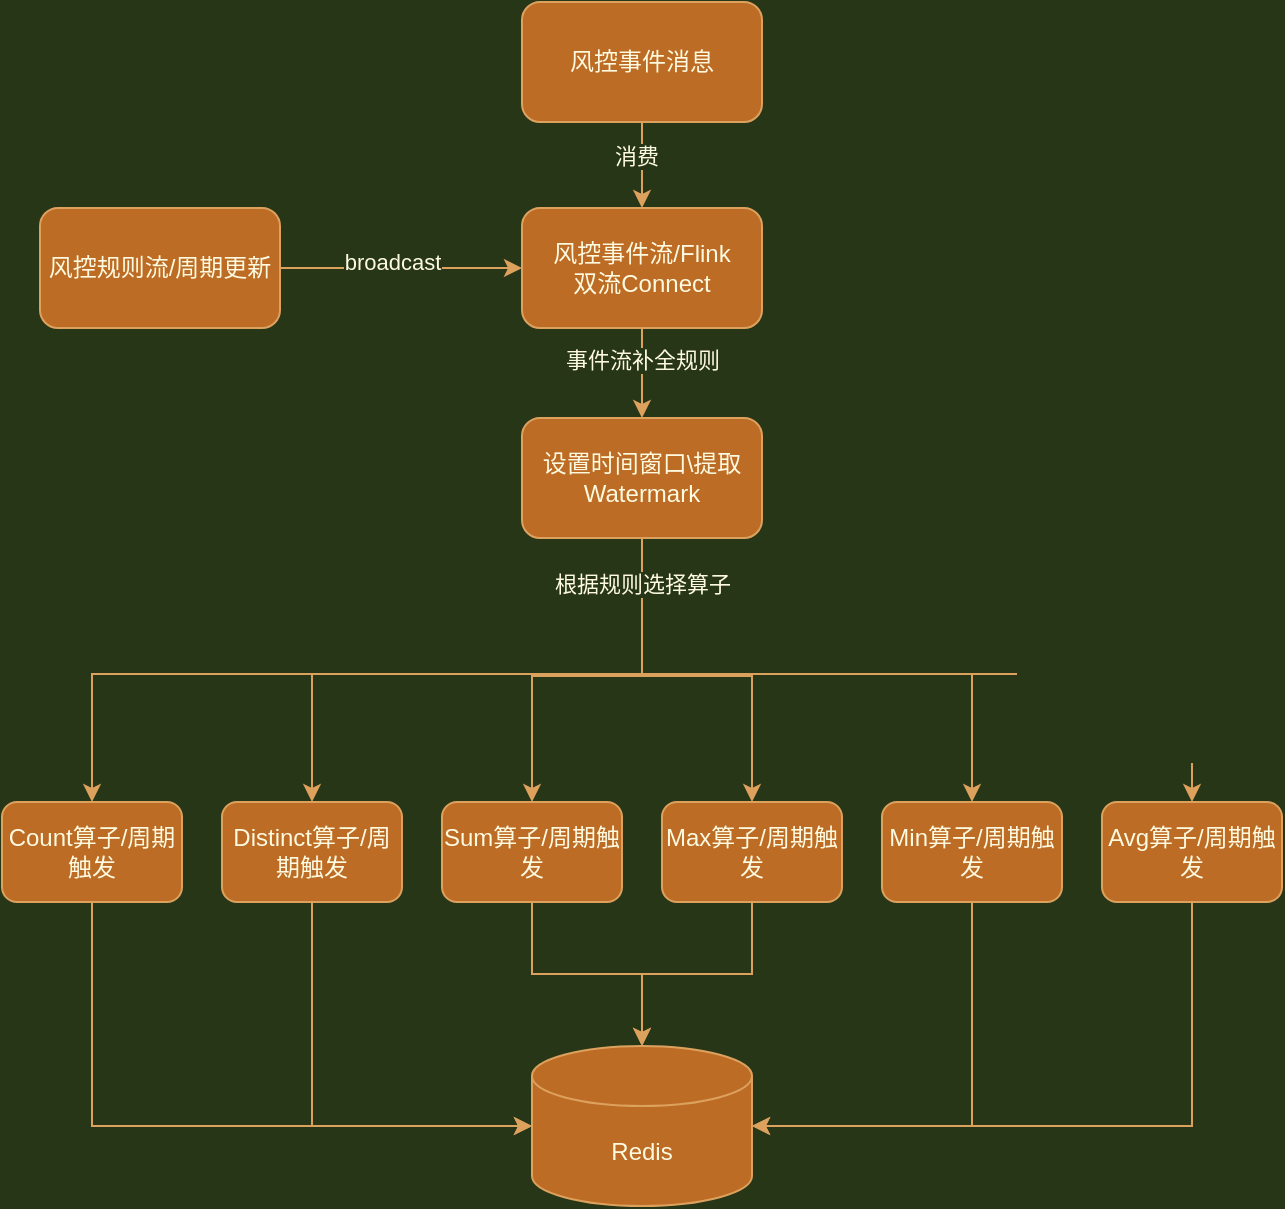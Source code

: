 <mxfile version="14.2.7" type="github"><diagram id="9ik1-br6gfZZ6wv1bIjM" name="Page-1"><mxGraphModel dx="1047" dy="657" grid="0" gridSize="10" guides="1" tooltips="1" connect="1" arrows="1" fold="1" page="1" pageScale="1" pageWidth="827" pageHeight="1169" background="#283618" math="0" shadow="0"><root><mxCell id="0"/><mxCell id="1" parent="0"/><mxCell id="yudqlnheYnadhSwOlLP4-13" style="edgeStyle=orthogonalEdgeStyle;rounded=0;orthogonalLoop=1;jettySize=auto;html=1;entryX=0.5;entryY=0;entryDx=0;entryDy=0;labelBackgroundColor=#283618;strokeColor=#DDA15E;fontColor=#FEFAE0;" edge="1" parent="1" source="yudqlnheYnadhSwOlLP4-1" target="yudqlnheYnadhSwOlLP4-3"><mxGeometry relative="1" as="geometry"/></mxCell><mxCell id="yudqlnheYnadhSwOlLP4-17" value="消费" style="edgeLabel;html=1;align=center;verticalAlign=middle;resizable=0;points=[];labelBackgroundColor=#283618;fontColor=#FEFAE0;" vertex="1" connectable="0" parent="yudqlnheYnadhSwOlLP4-13"><mxGeometry x="-0.2" y="-3" relative="1" as="geometry"><mxPoint as="offset"/></mxGeometry></mxCell><mxCell id="yudqlnheYnadhSwOlLP4-1" value="风控事件消息" style="rounded=1;whiteSpace=wrap;html=1;fillColor=#BC6C25;strokeColor=#DDA15E;fontColor=#FEFAE0;" vertex="1" parent="1"><mxGeometry x="340" y="4" width="120" height="60" as="geometry"/></mxCell><mxCell id="yudqlnheYnadhSwOlLP4-12" style="edgeStyle=orthogonalEdgeStyle;rounded=0;orthogonalLoop=1;jettySize=auto;html=1;entryX=0;entryY=0.5;entryDx=0;entryDy=0;labelBackgroundColor=#283618;strokeColor=#DDA15E;fontColor=#FEFAE0;" edge="1" parent="1" source="yudqlnheYnadhSwOlLP4-2" target="yudqlnheYnadhSwOlLP4-3"><mxGeometry relative="1" as="geometry"/></mxCell><mxCell id="yudqlnheYnadhSwOlLP4-15" value="broadcast" style="edgeLabel;html=1;align=center;verticalAlign=middle;resizable=0;points=[];labelBackgroundColor=#283618;fontColor=#FEFAE0;" vertex="1" connectable="0" parent="yudqlnheYnadhSwOlLP4-12"><mxGeometry x="-0.083" y="3" relative="1" as="geometry"><mxPoint as="offset"/></mxGeometry></mxCell><mxCell id="yudqlnheYnadhSwOlLP4-2" value="风控规则流/周期更新" style="rounded=1;whiteSpace=wrap;html=1;fillColor=#BC6C25;strokeColor=#DDA15E;fontColor=#FEFAE0;" vertex="1" parent="1"><mxGeometry x="99" y="107" width="120" height="60" as="geometry"/></mxCell><mxCell id="yudqlnheYnadhSwOlLP4-18" style="edgeStyle=orthogonalEdgeStyle;rounded=0;orthogonalLoop=1;jettySize=auto;html=1;exitX=0.5;exitY=1;exitDx=0;exitDy=0;labelBackgroundColor=#283618;strokeColor=#DDA15E;fontColor=#FEFAE0;" edge="1" parent="1" source="yudqlnheYnadhSwOlLP4-3" target="yudqlnheYnadhSwOlLP4-4"><mxGeometry relative="1" as="geometry"/></mxCell><mxCell id="yudqlnheYnadhSwOlLP4-49" value="事件流补全规则" style="edgeLabel;html=1;align=center;verticalAlign=middle;resizable=0;points=[];labelBackgroundColor=#283618;fontColor=#FEFAE0;" vertex="1" connectable="0" parent="yudqlnheYnadhSwOlLP4-18"><mxGeometry x="-0.28" relative="1" as="geometry"><mxPoint as="offset"/></mxGeometry></mxCell><mxCell id="yudqlnheYnadhSwOlLP4-3" value="风控事件流/Flink&lt;br&gt;双流Connect" style="rounded=1;whiteSpace=wrap;html=1;fillColor=#BC6C25;strokeColor=#DDA15E;fontColor=#FEFAE0;" vertex="1" parent="1"><mxGeometry x="340" y="107" width="120" height="60" as="geometry"/></mxCell><mxCell id="yudqlnheYnadhSwOlLP4-25" style="edgeStyle=orthogonalEdgeStyle;rounded=0;orthogonalLoop=1;jettySize=auto;html=1;entryX=0.5;entryY=0;entryDx=0;entryDy=0;labelBackgroundColor=#283618;strokeColor=#DDA15E;fontColor=#FEFAE0;" edge="1" parent="1" source="yudqlnheYnadhSwOlLP4-4" target="yudqlnheYnadhSwOlLP4-5"><mxGeometry relative="1" as="geometry"><Array as="points"><mxPoint x="400" y="340"/><mxPoint x="125" y="340"/></Array></mxGeometry></mxCell><mxCell id="yudqlnheYnadhSwOlLP4-27" style="edgeStyle=orthogonalEdgeStyle;rounded=0;orthogonalLoop=1;jettySize=auto;html=1;entryX=0.5;entryY=0;entryDx=0;entryDy=0;labelBackgroundColor=#283618;strokeColor=#DDA15E;fontColor=#FEFAE0;" edge="1" parent="1" source="yudqlnheYnadhSwOlLP4-4" target="yudqlnheYnadhSwOlLP4-20"><mxGeometry relative="1" as="geometry"><Array as="points"><mxPoint x="400" y="341"/><mxPoint x="345" y="341"/></Array></mxGeometry></mxCell><mxCell id="yudqlnheYnadhSwOlLP4-31" style="edgeStyle=orthogonalEdgeStyle;rounded=0;orthogonalLoop=1;jettySize=auto;html=1;entryX=0.5;entryY=0;entryDx=0;entryDy=0;labelBackgroundColor=#283618;strokeColor=#DDA15E;fontColor=#FEFAE0;" edge="1" parent="1" source="yudqlnheYnadhSwOlLP4-4" target="yudqlnheYnadhSwOlLP4-21"><mxGeometry relative="1" as="geometry"><Array as="points"><mxPoint x="400" y="341"/><mxPoint x="455" y="341"/></Array></mxGeometry></mxCell><mxCell id="yudqlnheYnadhSwOlLP4-32" style="edgeStyle=orthogonalEdgeStyle;rounded=0;orthogonalLoop=1;jettySize=auto;html=1;labelBackgroundColor=#283618;strokeColor=#DDA15E;fontColor=#FEFAE0;" edge="1" parent="1" source="yudqlnheYnadhSwOlLP4-4" target="yudqlnheYnadhSwOlLP4-22"><mxGeometry relative="1" as="geometry"><Array as="points"><mxPoint x="400" y="340"/><mxPoint x="565" y="340"/></Array></mxGeometry></mxCell><mxCell id="yudqlnheYnadhSwOlLP4-33" style="edgeStyle=orthogonalEdgeStyle;rounded=0;orthogonalLoop=1;jettySize=auto;html=1;entryX=0.5;entryY=0;entryDx=0;entryDy=0;labelBackgroundColor=#283618;strokeColor=#DDA15E;fontColor=#FEFAE0;" edge="1" parent="1" source="yudqlnheYnadhSwOlLP4-4" target="yudqlnheYnadhSwOlLP4-23"><mxGeometry relative="1" as="geometry"><Array as="points"><mxPoint x="400" y="340"/><mxPoint x="675" y="340"/></Array></mxGeometry></mxCell><mxCell id="yudqlnheYnadhSwOlLP4-34" value="&lt;span style=&quot;color: rgba(0 , 0 , 0 , 0) ; font-family: monospace ; font-size: 0px ; background-color: rgb(248 , 249 , 250)&quot;&gt;%3CmxGraphModel%3E%3Croot%3E%3CmxCell%20id%3D%220%22%2F%3E%3CmxCell%20id%3D%221%22%20parent%3D%220%22%2F%3E%3CmxCell%20id%3D%222%22%20value%3D%22%E6%BB%A1%E8%B6%B3%E8%A7%84%E5%88%99%22%20style%3D%22edgeLabel%3Bhtml%3D1%3Balign%3Dcenter%3BverticalAlign%3Dmiddle%3Bresizable%3D0%3Bpoints%3D%5B%5D%3B%22%20vertex%3D%221%22%20connectable%3D%220%22%20parent%3D%221%22%3E%3CmxGeometry%20x%3D%22126%22%20y%3D%22389%22%20as%3D%22geometry%22%2F%3E%3C%2FmxCell%3E%3C%2Froot%3E%3C%2FmxGraphModel%3E&lt;/span&gt;" style="edgeStyle=orthogonalEdgeStyle;rounded=0;orthogonalLoop=1;jettySize=auto;html=1;labelBackgroundColor=#283618;strokeColor=#DDA15E;fontColor=#FEFAE0;" edge="1" parent="1" source="yudqlnheYnadhSwOlLP4-4" target="yudqlnheYnadhSwOlLP4-19"><mxGeometry relative="1" as="geometry"><Array as="points"><mxPoint x="400" y="340"/><mxPoint x="235" y="340"/></Array></mxGeometry></mxCell><mxCell id="yudqlnheYnadhSwOlLP4-51" value="根据规则选择算子" style="edgeLabel;html=1;align=center;verticalAlign=middle;resizable=0;points=[];labelBackgroundColor=#283618;fontColor=#FEFAE0;" vertex="1" connectable="0" parent="yudqlnheYnadhSwOlLP4-34"><mxGeometry x="-0.847" relative="1" as="geometry"><mxPoint as="offset"/></mxGeometry></mxCell><mxCell id="yudqlnheYnadhSwOlLP4-4" value="设置时间窗口\提取Watermark" style="rounded=1;whiteSpace=wrap;html=1;fillColor=#BC6C25;strokeColor=#DDA15E;fontColor=#FEFAE0;" vertex="1" parent="1"><mxGeometry x="340" y="212" width="120" height="60" as="geometry"/></mxCell><mxCell id="yudqlnheYnadhSwOlLP4-36" style="edgeStyle=orthogonalEdgeStyle;rounded=0;orthogonalLoop=1;jettySize=auto;html=1;entryX=0;entryY=0.5;entryDx=0;entryDy=0;entryPerimeter=0;exitX=0.5;exitY=1;exitDx=0;exitDy=0;labelBackgroundColor=#283618;strokeColor=#DDA15E;fontColor=#FEFAE0;" edge="1" parent="1" source="yudqlnheYnadhSwOlLP4-5" target="yudqlnheYnadhSwOlLP4-24"><mxGeometry relative="1" as="geometry"><mxPoint x="150" y="510" as="sourcePoint"/></mxGeometry></mxCell><mxCell id="yudqlnheYnadhSwOlLP4-5" value="Count算子/周期触发" style="rounded=1;whiteSpace=wrap;html=1;fillColor=#BC6C25;strokeColor=#DDA15E;fontStyle=0;align=center;verticalAlign=middle;fontColor=#FEFAE0;" vertex="1" parent="1"><mxGeometry x="80" y="404" width="90" height="50" as="geometry"/></mxCell><mxCell id="yudqlnheYnadhSwOlLP4-37" style="edgeStyle=orthogonalEdgeStyle;rounded=0;orthogonalLoop=1;jettySize=auto;html=1;entryX=0;entryY=0.5;entryDx=0;entryDy=0;entryPerimeter=0;exitX=0.5;exitY=1;exitDx=0;exitDy=0;labelBackgroundColor=#283618;strokeColor=#DDA15E;fontColor=#FEFAE0;" edge="1" parent="1" source="yudqlnheYnadhSwOlLP4-19" target="yudqlnheYnadhSwOlLP4-24"><mxGeometry relative="1" as="geometry"/></mxCell><mxCell id="yudqlnheYnadhSwOlLP4-19" value="Distinct算子/周期触发" style="rounded=1;whiteSpace=wrap;html=1;fillColor=#BC6C25;strokeColor=#DDA15E;fontStyle=0;align=center;verticalAlign=middle;fontColor=#FEFAE0;" vertex="1" parent="1"><mxGeometry x="190" y="404" width="90" height="50" as="geometry"/></mxCell><mxCell id="yudqlnheYnadhSwOlLP4-38" style="edgeStyle=orthogonalEdgeStyle;rounded=0;orthogonalLoop=1;jettySize=auto;html=1;entryX=0.5;entryY=0;entryDx=0;entryDy=0;entryPerimeter=0;labelBackgroundColor=#283618;strokeColor=#DDA15E;fontColor=#FEFAE0;" edge="1" parent="1" source="yudqlnheYnadhSwOlLP4-20" target="yudqlnheYnadhSwOlLP4-24"><mxGeometry relative="1" as="geometry"/></mxCell><mxCell id="yudqlnheYnadhSwOlLP4-20" value="Sum算子/周期触发" style="rounded=1;whiteSpace=wrap;html=1;fillColor=#BC6C25;strokeColor=#DDA15E;fontStyle=0;align=center;verticalAlign=middle;fontColor=#FEFAE0;" vertex="1" parent="1"><mxGeometry x="300" y="404" width="90" height="50" as="geometry"/></mxCell><mxCell id="yudqlnheYnadhSwOlLP4-39" style="edgeStyle=orthogonalEdgeStyle;rounded=0;orthogonalLoop=1;jettySize=auto;html=1;entryX=0.5;entryY=0;entryDx=0;entryDy=0;entryPerimeter=0;labelBackgroundColor=#283618;strokeColor=#DDA15E;fontColor=#FEFAE0;" edge="1" parent="1" source="yudqlnheYnadhSwOlLP4-21" target="yudqlnheYnadhSwOlLP4-24"><mxGeometry relative="1" as="geometry"/></mxCell><mxCell id="yudqlnheYnadhSwOlLP4-21" value="Max算子/周期触发" style="rounded=1;whiteSpace=wrap;html=1;fillColor=#BC6C25;strokeColor=#DDA15E;fontStyle=0;align=center;verticalAlign=middle;fontColor=#FEFAE0;" vertex="1" parent="1"><mxGeometry x="410" y="404" width="90" height="50" as="geometry"/></mxCell><mxCell id="yudqlnheYnadhSwOlLP4-40" style="edgeStyle=orthogonalEdgeStyle;rounded=0;orthogonalLoop=1;jettySize=auto;html=1;entryX=1;entryY=0.5;entryDx=0;entryDy=0;entryPerimeter=0;exitX=0.5;exitY=1;exitDx=0;exitDy=0;labelBackgroundColor=#283618;strokeColor=#DDA15E;fontColor=#FEFAE0;" edge="1" parent="1" source="yudqlnheYnadhSwOlLP4-22" target="yudqlnheYnadhSwOlLP4-24"><mxGeometry relative="1" as="geometry"/></mxCell><mxCell id="yudqlnheYnadhSwOlLP4-22" value="Min算子/周期触发" style="rounded=1;whiteSpace=wrap;html=1;fillColor=#BC6C25;strokeColor=#DDA15E;fontStyle=0;align=center;verticalAlign=middle;fontColor=#FEFAE0;" vertex="1" parent="1"><mxGeometry x="520" y="404" width="90" height="50" as="geometry"/></mxCell><mxCell id="yudqlnheYnadhSwOlLP4-41" style="edgeStyle=orthogonalEdgeStyle;rounded=0;orthogonalLoop=1;jettySize=auto;html=1;entryX=1;entryY=0.5;entryDx=0;entryDy=0;entryPerimeter=0;exitX=0.5;exitY=1;exitDx=0;exitDy=0;labelBackgroundColor=#283618;strokeColor=#DDA15E;fontColor=#FEFAE0;" edge="1" parent="1" source="yudqlnheYnadhSwOlLP4-23" target="yudqlnheYnadhSwOlLP4-24"><mxGeometry relative="1" as="geometry"/></mxCell><mxCell id="yudqlnheYnadhSwOlLP4-23" value="Avg算子/周期触发" style="rounded=1;whiteSpace=wrap;html=1;fillColor=#BC6C25;strokeColor=#DDA15E;fontStyle=0;align=center;verticalAlign=middle;fontColor=#FEFAE0;" vertex="1" parent="1"><mxGeometry x="630" y="404" width="90" height="50" as="geometry"/></mxCell><mxCell id="yudqlnheYnadhSwOlLP4-24" value="Redis" style="shape=cylinder3;whiteSpace=wrap;html=1;boundedLbl=1;backgroundOutline=1;size=15;fillColor=#BC6C25;strokeColor=#DDA15E;fontColor=#FEFAE0;" vertex="1" parent="1"><mxGeometry x="345" y="526" width="110" height="80" as="geometry"/></mxCell></root></mxGraphModel></diagram></mxfile>